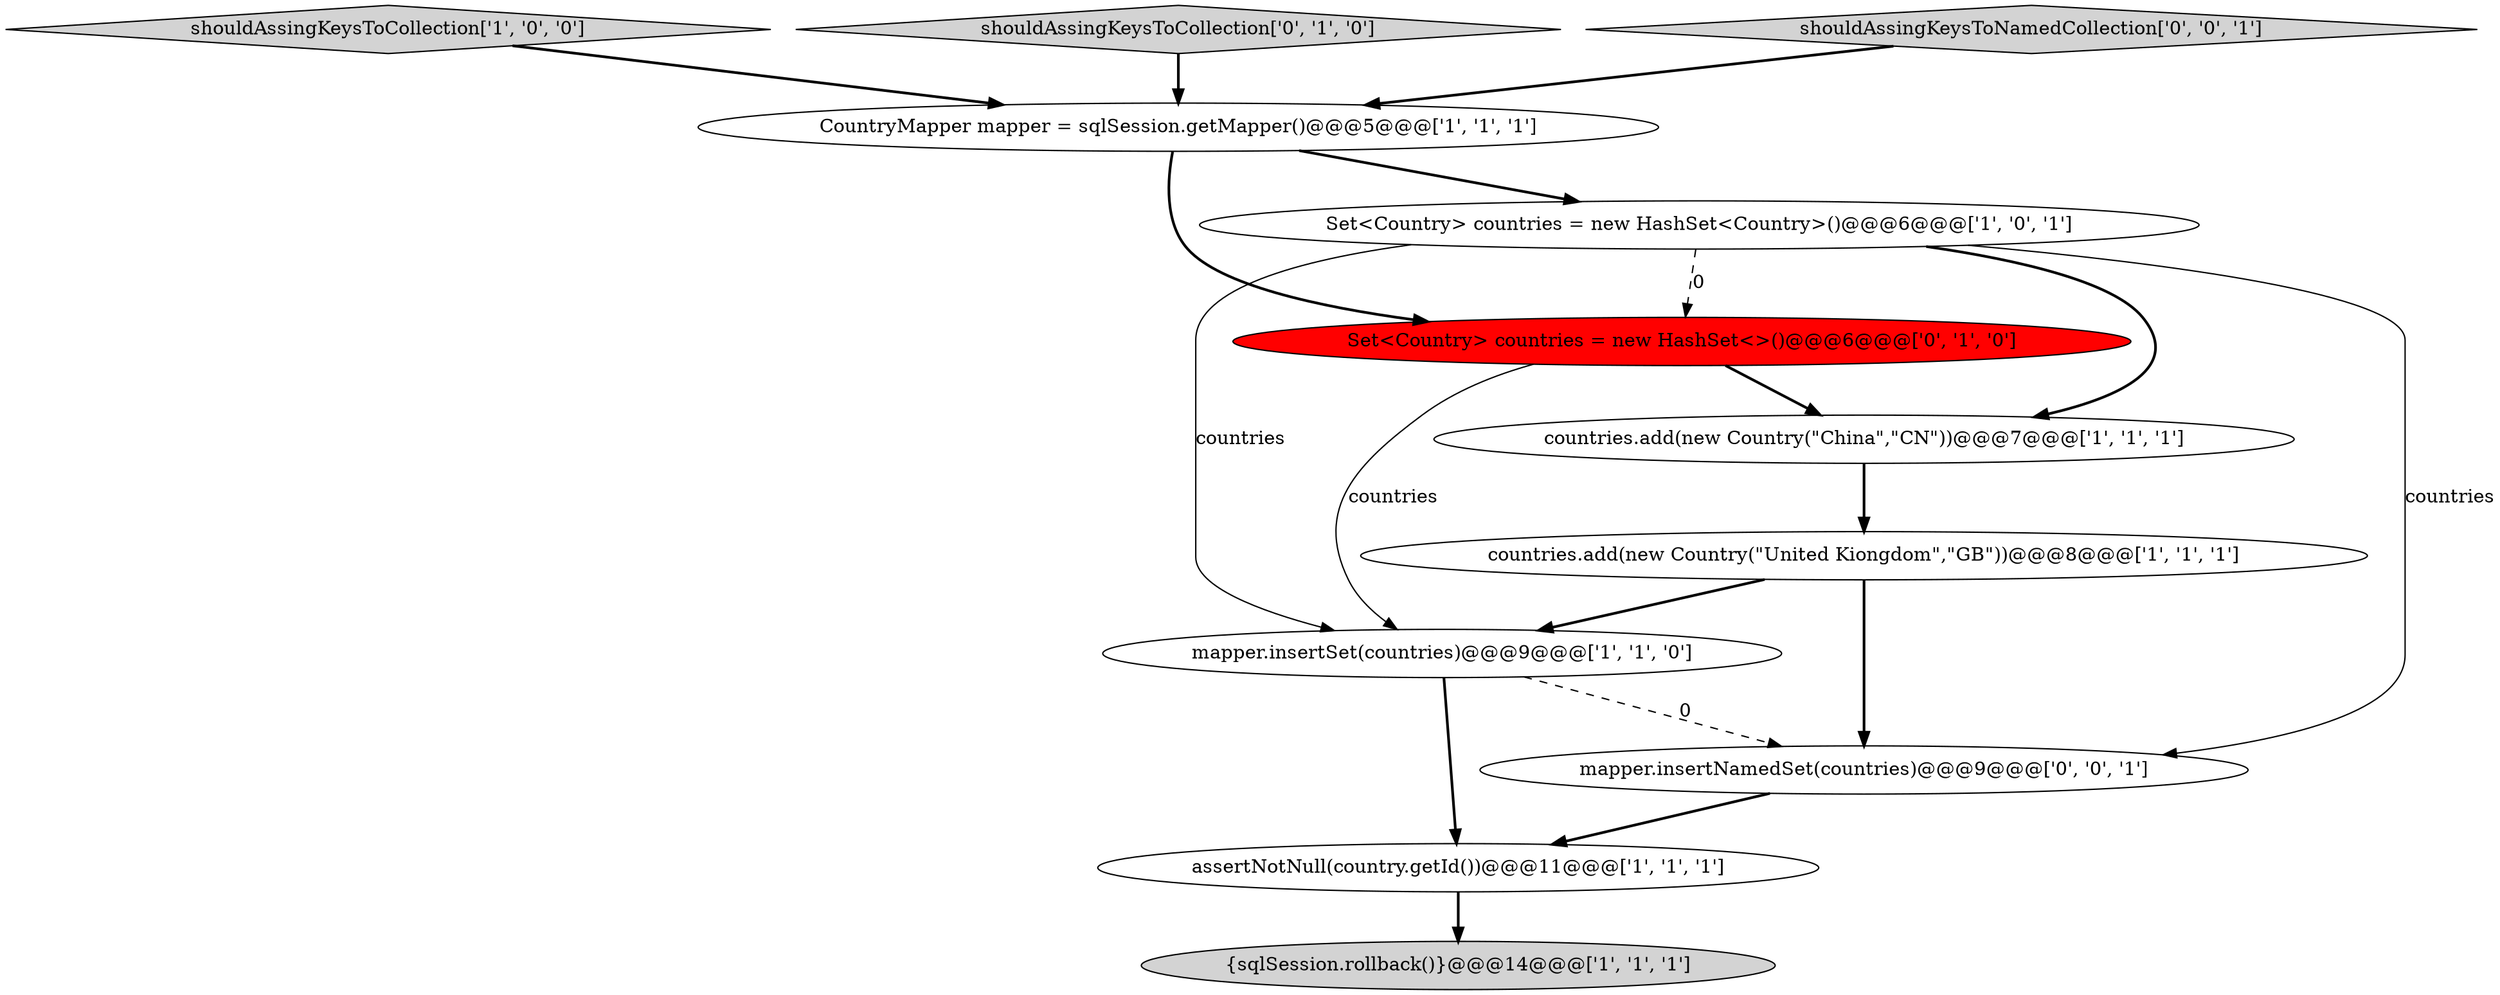 digraph {
3 [style = filled, label = "shouldAssingKeysToCollection['1', '0', '0']", fillcolor = lightgray, shape = diamond image = "AAA0AAABBB1BBB"];
8 [style = filled, label = "shouldAssingKeysToCollection['0', '1', '0']", fillcolor = lightgray, shape = diamond image = "AAA0AAABBB2BBB"];
2 [style = filled, label = "countries.add(new Country(\"China\",\"CN\"))@@@7@@@['1', '1', '1']", fillcolor = white, shape = ellipse image = "AAA0AAABBB1BBB"];
6 [style = filled, label = "{sqlSession.rollback()}@@@14@@@['1', '1', '1']", fillcolor = lightgray, shape = ellipse image = "AAA0AAABBB1BBB"];
1 [style = filled, label = "CountryMapper mapper = sqlSession.getMapper()@@@5@@@['1', '1', '1']", fillcolor = white, shape = ellipse image = "AAA0AAABBB1BBB"];
11 [style = filled, label = "shouldAssingKeysToNamedCollection['0', '0', '1']", fillcolor = lightgray, shape = diamond image = "AAA0AAABBB3BBB"];
0 [style = filled, label = "mapper.insertSet(countries)@@@9@@@['1', '1', '0']", fillcolor = white, shape = ellipse image = "AAA0AAABBB1BBB"];
4 [style = filled, label = "Set<Country> countries = new HashSet<Country>()@@@6@@@['1', '0', '1']", fillcolor = white, shape = ellipse image = "AAA0AAABBB1BBB"];
5 [style = filled, label = "assertNotNull(country.getId())@@@11@@@['1', '1', '1']", fillcolor = white, shape = ellipse image = "AAA0AAABBB1BBB"];
10 [style = filled, label = "mapper.insertNamedSet(countries)@@@9@@@['0', '0', '1']", fillcolor = white, shape = ellipse image = "AAA0AAABBB3BBB"];
9 [style = filled, label = "Set<Country> countries = new HashSet<>()@@@6@@@['0', '1', '0']", fillcolor = red, shape = ellipse image = "AAA1AAABBB2BBB"];
7 [style = filled, label = "countries.add(new Country(\"United Kiongdom\",\"GB\"))@@@8@@@['1', '1', '1']", fillcolor = white, shape = ellipse image = "AAA0AAABBB1BBB"];
8->1 [style = bold, label=""];
4->9 [style = dashed, label="0"];
1->4 [style = bold, label=""];
9->0 [style = solid, label="countries"];
7->0 [style = bold, label=""];
4->2 [style = bold, label=""];
2->7 [style = bold, label=""];
5->6 [style = bold, label=""];
10->5 [style = bold, label=""];
3->1 [style = bold, label=""];
0->10 [style = dashed, label="0"];
9->2 [style = bold, label=""];
7->10 [style = bold, label=""];
11->1 [style = bold, label=""];
4->0 [style = solid, label="countries"];
4->10 [style = solid, label="countries"];
1->9 [style = bold, label=""];
0->5 [style = bold, label=""];
}
